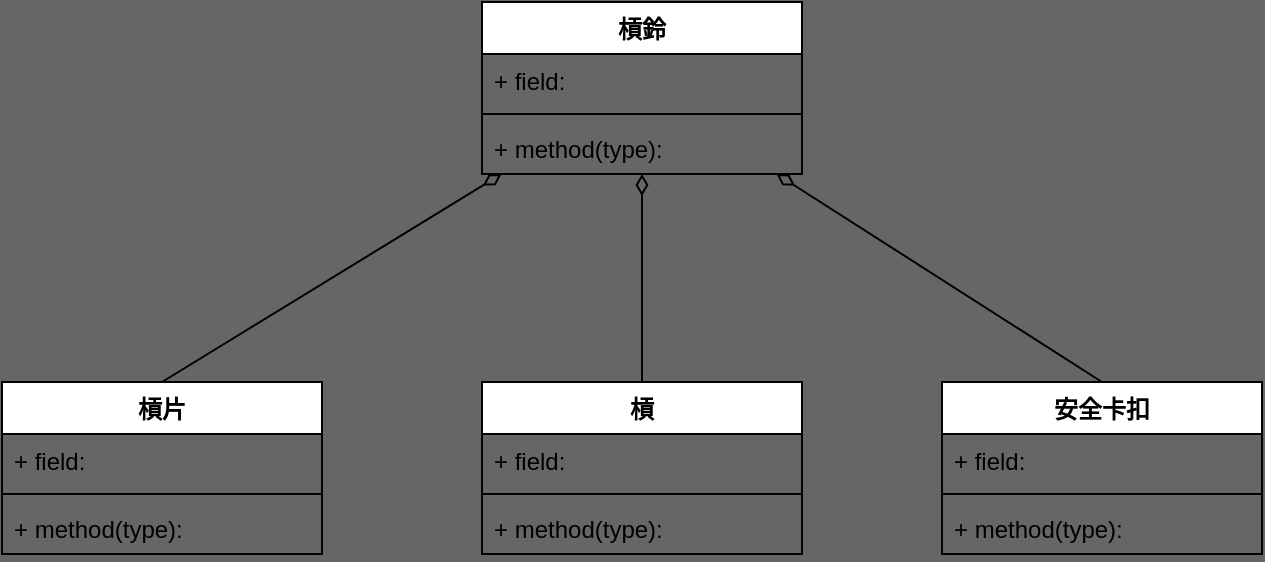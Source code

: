 <mxfile>
    <diagram name="聚合" id="b5b7bab2-c9e2-2cf4-8b2a-24fd1a2a6d21">
        <mxGraphModel dx="820" dy="396" grid="1" gridSize="10" guides="1" tooltips="1" connect="1" arrows="1" fold="1" page="1" pageScale="1" pageWidth="827" pageHeight="1169" background="#666666" math="0" shadow="0">
            <root>
                <mxCell id="0"/>
                <mxCell id="1" parent="0"/>
                <mxCell id="Ud3K8VkBxeh35dExJ0qn-1" value="槓鈴" style="swimlane;fontStyle=1;align=center;verticalAlign=top;childLayout=stackLayout;horizontal=1;startSize=26;horizontalStack=0;resizeParent=1;resizeParentMax=0;resizeLast=0;collapsible=1;marginBottom=0;" parent="1" vertex="1">
                    <mxGeometry x="280" y="70" width="160" height="86" as="geometry"/>
                </mxCell>
                <mxCell id="Ud3K8VkBxeh35dExJ0qn-2" value="+ field:  " style="text;strokeColor=none;fillColor=none;align=left;verticalAlign=top;spacingLeft=4;spacingRight=4;overflow=hidden;rotatable=0;points=[[0,0.5],[1,0.5]];portConstraint=eastwest;" parent="Ud3K8VkBxeh35dExJ0qn-1" vertex="1">
                    <mxGeometry y="26" width="160" height="26" as="geometry"/>
                </mxCell>
                <mxCell id="Ud3K8VkBxeh35dExJ0qn-3" value="" style="line;strokeWidth=1;fillColor=none;align=left;verticalAlign=middle;spacingTop=-1;spacingLeft=3;spacingRight=3;rotatable=0;labelPosition=right;points=[];portConstraint=eastwest;" parent="Ud3K8VkBxeh35dExJ0qn-1" vertex="1">
                    <mxGeometry y="52" width="160" height="8" as="geometry"/>
                </mxCell>
                <mxCell id="Ud3K8VkBxeh35dExJ0qn-4" value="+ method(type): " style="text;strokeColor=none;fillColor=none;align=left;verticalAlign=top;spacingLeft=4;spacingRight=4;overflow=hidden;rotatable=0;points=[[0,0.5],[1,0.5]];portConstraint=eastwest;" parent="Ud3K8VkBxeh35dExJ0qn-1" vertex="1">
                    <mxGeometry y="60" width="160" height="26" as="geometry"/>
                </mxCell>
                <mxCell id="Ud3K8VkBxeh35dExJ0qn-5" value="槓" style="swimlane;fontStyle=1;align=center;verticalAlign=top;childLayout=stackLayout;horizontal=1;startSize=26;horizontalStack=0;resizeParent=1;resizeParentMax=0;resizeLast=0;collapsible=1;marginBottom=0;" parent="1" vertex="1">
                    <mxGeometry x="280" y="260" width="160" height="86" as="geometry"/>
                </mxCell>
                <mxCell id="Ud3K8VkBxeh35dExJ0qn-6" value="+ field:  " style="text;strokeColor=none;fillColor=none;align=left;verticalAlign=top;spacingLeft=4;spacingRight=4;overflow=hidden;rotatable=0;points=[[0,0.5],[1,0.5]];portConstraint=eastwest;" parent="Ud3K8VkBxeh35dExJ0qn-5" vertex="1">
                    <mxGeometry y="26" width="160" height="26" as="geometry"/>
                </mxCell>
                <mxCell id="Ud3K8VkBxeh35dExJ0qn-7" value="" style="line;strokeWidth=1;fillColor=none;align=left;verticalAlign=middle;spacingTop=-1;spacingLeft=3;spacingRight=3;rotatable=0;labelPosition=right;points=[];portConstraint=eastwest;" parent="Ud3K8VkBxeh35dExJ0qn-5" vertex="1">
                    <mxGeometry y="52" width="160" height="8" as="geometry"/>
                </mxCell>
                <mxCell id="Ud3K8VkBxeh35dExJ0qn-8" value="+ method(type): " style="text;strokeColor=none;fillColor=none;align=left;verticalAlign=top;spacingLeft=4;spacingRight=4;overflow=hidden;rotatable=0;points=[[0,0.5],[1,0.5]];portConstraint=eastwest;" parent="Ud3K8VkBxeh35dExJ0qn-5" vertex="1">
                    <mxGeometry y="60" width="160" height="26" as="geometry"/>
                </mxCell>
                <mxCell id="Ud3K8VkBxeh35dExJ0qn-9" value="安全卡扣" style="swimlane;fontStyle=1;align=center;verticalAlign=top;childLayout=stackLayout;horizontal=1;startSize=26;horizontalStack=0;resizeParent=1;resizeParentMax=0;resizeLast=0;collapsible=1;marginBottom=0;" parent="1" vertex="1">
                    <mxGeometry x="510" y="260" width="160" height="86" as="geometry"/>
                </mxCell>
                <mxCell id="Ud3K8VkBxeh35dExJ0qn-10" value="+ field:  " style="text;strokeColor=none;fillColor=none;align=left;verticalAlign=top;spacingLeft=4;spacingRight=4;overflow=hidden;rotatable=0;points=[[0,0.5],[1,0.5]];portConstraint=eastwest;" parent="Ud3K8VkBxeh35dExJ0qn-9" vertex="1">
                    <mxGeometry y="26" width="160" height="26" as="geometry"/>
                </mxCell>
                <mxCell id="Ud3K8VkBxeh35dExJ0qn-11" value="" style="line;strokeWidth=1;fillColor=none;align=left;verticalAlign=middle;spacingTop=-1;spacingLeft=3;spacingRight=3;rotatable=0;labelPosition=right;points=[];portConstraint=eastwest;" parent="Ud3K8VkBxeh35dExJ0qn-9" vertex="1">
                    <mxGeometry y="52" width="160" height="8" as="geometry"/>
                </mxCell>
                <mxCell id="Ud3K8VkBxeh35dExJ0qn-12" value="+ method(type): " style="text;strokeColor=none;fillColor=none;align=left;verticalAlign=top;spacingLeft=4;spacingRight=4;overflow=hidden;rotatable=0;points=[[0,0.5],[1,0.5]];portConstraint=eastwest;" parent="Ud3K8VkBxeh35dExJ0qn-9" vertex="1">
                    <mxGeometry y="60" width="160" height="26" as="geometry"/>
                </mxCell>
                <mxCell id="Ud3K8VkBxeh35dExJ0qn-13" value="槓片" style="swimlane;fontStyle=1;align=center;verticalAlign=top;childLayout=stackLayout;horizontal=1;startSize=26;horizontalStack=0;resizeParent=1;resizeParentMax=0;resizeLast=0;collapsible=1;marginBottom=0;" parent="1" vertex="1">
                    <mxGeometry x="40" y="260" width="160" height="86" as="geometry"/>
                </mxCell>
                <mxCell id="Ud3K8VkBxeh35dExJ0qn-14" value="+ field:  " style="text;strokeColor=none;fillColor=none;align=left;verticalAlign=top;spacingLeft=4;spacingRight=4;overflow=hidden;rotatable=0;points=[[0,0.5],[1,0.5]];portConstraint=eastwest;" parent="Ud3K8VkBxeh35dExJ0qn-13" vertex="1">
                    <mxGeometry y="26" width="160" height="26" as="geometry"/>
                </mxCell>
                <mxCell id="Ud3K8VkBxeh35dExJ0qn-15" value="" style="line;strokeWidth=1;fillColor=none;align=left;verticalAlign=middle;spacingTop=-1;spacingLeft=3;spacingRight=3;rotatable=0;labelPosition=right;points=[];portConstraint=eastwest;" parent="Ud3K8VkBxeh35dExJ0qn-13" vertex="1">
                    <mxGeometry y="52" width="160" height="8" as="geometry"/>
                </mxCell>
                <mxCell id="Ud3K8VkBxeh35dExJ0qn-16" value="+ method(type): " style="text;strokeColor=none;fillColor=none;align=left;verticalAlign=top;spacingLeft=4;spacingRight=4;overflow=hidden;rotatable=0;points=[[0,0.5],[1,0.5]];portConstraint=eastwest;" parent="Ud3K8VkBxeh35dExJ0qn-13" vertex="1">
                    <mxGeometry y="60" width="160" height="26" as="geometry"/>
                </mxCell>
                <mxCell id="Ud3K8VkBxeh35dExJ0qn-17" value="" style="endArrow=none;startArrow=diamondThin;endFill=0;startFill=0;html=1;verticalAlign=bottom;labelBackgroundColor=none;strokeWidth=1;startSize=8;endSize=8;entryX=0.5;entryY=0;entryDx=0;entryDy=0;" parent="1" source="Ud3K8VkBxeh35dExJ0qn-1" target="Ud3K8VkBxeh35dExJ0qn-13" edge="1">
                    <mxGeometry width="160" relative="1" as="geometry">
                        <mxPoint x="150" y="180" as="sourcePoint"/>
                        <mxPoint x="310" y="180" as="targetPoint"/>
                    </mxGeometry>
                </mxCell>
                <mxCell id="Ud3K8VkBxeh35dExJ0qn-18" value="" style="endArrow=none;startArrow=diamondThin;endFill=0;startFill=0;html=1;verticalAlign=bottom;labelBackgroundColor=none;strokeWidth=1;startSize=8;endSize=8;" parent="1" source="Ud3K8VkBxeh35dExJ0qn-1" target="Ud3K8VkBxeh35dExJ0qn-5" edge="1">
                    <mxGeometry width="160" relative="1" as="geometry">
                        <mxPoint x="290" y="162" as="sourcePoint"/>
                        <mxPoint x="130" y="240" as="targetPoint"/>
                    </mxGeometry>
                </mxCell>
                <mxCell id="Ud3K8VkBxeh35dExJ0qn-19" value="" style="endArrow=none;startArrow=diamondThin;endFill=0;startFill=0;html=1;verticalAlign=bottom;labelBackgroundColor=none;strokeWidth=1;startSize=8;endSize=8;entryX=0.5;entryY=0;entryDx=0;entryDy=0;" parent="1" source="Ud3K8VkBxeh35dExJ0qn-1" target="Ud3K8VkBxeh35dExJ0qn-9" edge="1">
                    <mxGeometry width="160" relative="1" as="geometry">
                        <mxPoint x="300" y="172" as="sourcePoint"/>
                        <mxPoint x="140" y="250" as="targetPoint"/>
                    </mxGeometry>
                </mxCell>
            </root>
        </mxGraphModel>
    </diagram>
    <diagram id="y57ESgfZo5Q0gPeMH4wc" name="組合">
        <mxGraphModel dx="820" dy="396" grid="1" gridSize="10" guides="1" tooltips="1" connect="1" arrows="1" fold="1" page="1" pageScale="1" pageWidth="827" pageHeight="1169" background="#666666" math="0" shadow="0">
            <root>
                <mxCell id="CHDtnuDMMGn6DQg8g9th-0"/>
                <mxCell id="CHDtnuDMMGn6DQg8g9th-1" parent="CHDtnuDMMGn6DQg8g9th-0"/>
                <mxCell id="yN9RHD4p28eKiTubf8LE-0" value="電腦手提包" style="swimlane;fontStyle=1;align=center;verticalAlign=top;childLayout=stackLayout;horizontal=1;startSize=26;horizontalStack=0;resizeParent=1;resizeParentMax=0;resizeLast=0;collapsible=1;marginBottom=0;" parent="CHDtnuDMMGn6DQg8g9th-1" vertex="1">
                    <mxGeometry x="280" y="70" width="160" height="86" as="geometry"/>
                </mxCell>
                <mxCell id="yN9RHD4p28eKiTubf8LE-1" value="+ field:  " style="text;strokeColor=none;fillColor=none;align=left;verticalAlign=top;spacingLeft=4;spacingRight=4;overflow=hidden;rotatable=0;points=[[0,0.5],[1,0.5]];portConstraint=eastwest;" parent="yN9RHD4p28eKiTubf8LE-0" vertex="1">
                    <mxGeometry y="26" width="160" height="26" as="geometry"/>
                </mxCell>
                <mxCell id="yN9RHD4p28eKiTubf8LE-2" value="" style="line;strokeWidth=1;fillColor=none;align=left;verticalAlign=middle;spacingTop=-1;spacingLeft=3;spacingRight=3;rotatable=0;labelPosition=right;points=[];portConstraint=eastwest;" parent="yN9RHD4p28eKiTubf8LE-0" vertex="1">
                    <mxGeometry y="52" width="160" height="8" as="geometry"/>
                </mxCell>
                <mxCell id="yN9RHD4p28eKiTubf8LE-3" value="+ method(type): " style="text;strokeColor=none;fillColor=none;align=left;verticalAlign=top;spacingLeft=4;spacingRight=4;overflow=hidden;rotatable=0;points=[[0,0.5],[1,0.5]];portConstraint=eastwest;" parent="yN9RHD4p28eKiTubf8LE-0" vertex="1">
                    <mxGeometry y="60" width="160" height="26" as="geometry"/>
                </mxCell>
                <mxCell id="yN9RHD4p28eKiTubf8LE-4" value="" style="endArrow=none;startArrow=diamondThin;endFill=0;startFill=1;html=1;verticalAlign=bottom;labelBackgroundColor=none;strokeWidth=1;startSize=8;endSize=8;entryX=0.5;entryY=0;entryDx=0;entryDy=0;" parent="CHDtnuDMMGn6DQg8g9th-1" source="yN9RHD4p28eKiTubf8LE-0" target="TcgGEIFI99W_NfGd1uCI-0" edge="1">
                    <mxGeometry width="160" relative="1" as="geometry">
                        <mxPoint x="290" y="162" as="sourcePoint"/>
                        <mxPoint x="360" y="260" as="targetPoint"/>
                    </mxGeometry>
                </mxCell>
                <mxCell id="TcgGEIFI99W_NfGd1uCI-0" value="握把" style="swimlane;fontStyle=1;align=center;verticalAlign=top;childLayout=stackLayout;horizontal=1;startSize=26;horizontalStack=0;resizeParent=1;resizeParentMax=0;resizeLast=0;collapsible=1;marginBottom=0;" parent="CHDtnuDMMGn6DQg8g9th-1" vertex="1">
                    <mxGeometry x="150" y="260" width="160" height="86" as="geometry"/>
                </mxCell>
                <mxCell id="TcgGEIFI99W_NfGd1uCI-1" value="+ field:  " style="text;strokeColor=none;fillColor=none;align=left;verticalAlign=top;spacingLeft=4;spacingRight=4;overflow=hidden;rotatable=0;points=[[0,0.5],[1,0.5]];portConstraint=eastwest;" parent="TcgGEIFI99W_NfGd1uCI-0" vertex="1">
                    <mxGeometry y="26" width="160" height="26" as="geometry"/>
                </mxCell>
                <mxCell id="TcgGEIFI99W_NfGd1uCI-2" value="" style="line;strokeWidth=1;fillColor=none;align=left;verticalAlign=middle;spacingTop=-1;spacingLeft=3;spacingRight=3;rotatable=0;labelPosition=right;points=[];portConstraint=eastwest;" parent="TcgGEIFI99W_NfGd1uCI-0" vertex="1">
                    <mxGeometry y="52" width="160" height="8" as="geometry"/>
                </mxCell>
                <mxCell id="TcgGEIFI99W_NfGd1uCI-3" value="+ method(type): " style="text;strokeColor=none;fillColor=none;align=left;verticalAlign=top;spacingLeft=4;spacingRight=4;overflow=hidden;rotatable=0;points=[[0,0.5],[1,0.5]];portConstraint=eastwest;" parent="TcgGEIFI99W_NfGd1uCI-0" vertex="1">
                    <mxGeometry y="60" width="160" height="26" as="geometry"/>
                </mxCell>
                <mxCell id="TcgGEIFI99W_NfGd1uCI-4" value="" style="endArrow=none;startArrow=diamondThin;endFill=0;startFill=1;html=1;verticalAlign=bottom;labelBackgroundColor=none;strokeWidth=1;startSize=8;endSize=8;entryX=0.5;entryY=0;entryDx=0;entryDy=0;" parent="CHDtnuDMMGn6DQg8g9th-1" source="yN9RHD4p28eKiTubf8LE-0" target="TcgGEIFI99W_NfGd1uCI-5" edge="1">
                    <mxGeometry width="160" relative="1" as="geometry">
                        <mxPoint x="470.748" y="156" as="sourcePoint"/>
                        <mxPoint x="400" y="260" as="targetPoint"/>
                    </mxGeometry>
                </mxCell>
                <mxCell id="TcgGEIFI99W_NfGd1uCI-5" value="皮層" style="swimlane;fontStyle=1;align=center;verticalAlign=top;childLayout=stackLayout;horizontal=1;startSize=26;horizontalStack=0;resizeParent=1;resizeParentMax=0;resizeLast=0;collapsible=1;marginBottom=0;" parent="CHDtnuDMMGn6DQg8g9th-1" vertex="1">
                    <mxGeometry x="414" y="260" width="160" height="86" as="geometry"/>
                </mxCell>
                <mxCell id="TcgGEIFI99W_NfGd1uCI-6" value="+ field:  " style="text;strokeColor=none;fillColor=none;align=left;verticalAlign=top;spacingLeft=4;spacingRight=4;overflow=hidden;rotatable=0;points=[[0,0.5],[1,0.5]];portConstraint=eastwest;" parent="TcgGEIFI99W_NfGd1uCI-5" vertex="1">
                    <mxGeometry y="26" width="160" height="26" as="geometry"/>
                </mxCell>
                <mxCell id="TcgGEIFI99W_NfGd1uCI-7" value="" style="line;strokeWidth=1;fillColor=none;align=left;verticalAlign=middle;spacingTop=-1;spacingLeft=3;spacingRight=3;rotatable=0;labelPosition=right;points=[];portConstraint=eastwest;" parent="TcgGEIFI99W_NfGd1uCI-5" vertex="1">
                    <mxGeometry y="52" width="160" height="8" as="geometry"/>
                </mxCell>
                <mxCell id="TcgGEIFI99W_NfGd1uCI-8" value="+ method(type): " style="text;strokeColor=none;fillColor=none;align=left;verticalAlign=top;spacingLeft=4;spacingRight=4;overflow=hidden;rotatable=0;points=[[0,0.5],[1,0.5]];portConstraint=eastwest;" parent="TcgGEIFI99W_NfGd1uCI-5" vertex="1">
                    <mxGeometry y="60" width="160" height="26" as="geometry"/>
                </mxCell>
                <mxCell id="TcgGEIFI99W_NfGd1uCI-9" value="扣子" style="swimlane;fontStyle=1;align=center;verticalAlign=top;childLayout=stackLayout;horizontal=1;startSize=26;horizontalStack=0;resizeParent=1;resizeParentMax=0;resizeLast=0;collapsible=1;marginBottom=0;" parent="CHDtnuDMMGn6DQg8g9th-1" vertex="1">
                    <mxGeometry x="280" y="440" width="160" height="86" as="geometry"/>
                </mxCell>
                <mxCell id="TcgGEIFI99W_NfGd1uCI-10" value="+ field:  " style="text;strokeColor=none;fillColor=none;align=left;verticalAlign=top;spacingLeft=4;spacingRight=4;overflow=hidden;rotatable=0;points=[[0,0.5],[1,0.5]];portConstraint=eastwest;" parent="TcgGEIFI99W_NfGd1uCI-9" vertex="1">
                    <mxGeometry y="26" width="160" height="26" as="geometry"/>
                </mxCell>
                <mxCell id="TcgGEIFI99W_NfGd1uCI-11" value="" style="line;strokeWidth=1;fillColor=none;align=left;verticalAlign=middle;spacingTop=-1;spacingLeft=3;spacingRight=3;rotatable=0;labelPosition=right;points=[];portConstraint=eastwest;" parent="TcgGEIFI99W_NfGd1uCI-9" vertex="1">
                    <mxGeometry y="52" width="160" height="8" as="geometry"/>
                </mxCell>
                <mxCell id="TcgGEIFI99W_NfGd1uCI-12" value="+ method(type): " style="text;strokeColor=none;fillColor=none;align=left;verticalAlign=top;spacingLeft=4;spacingRight=4;overflow=hidden;rotatable=0;points=[[0,0.5],[1,0.5]];portConstraint=eastwest;" parent="TcgGEIFI99W_NfGd1uCI-9" vertex="1">
                    <mxGeometry y="60" width="160" height="26" as="geometry"/>
                </mxCell>
                <mxCell id="TcgGEIFI99W_NfGd1uCI-13" value="拉鍊" style="swimlane;fontStyle=1;align=center;verticalAlign=top;childLayout=stackLayout;horizontal=1;startSize=26;horizontalStack=0;resizeParent=1;resizeParentMax=0;resizeLast=0;collapsible=1;marginBottom=0;" parent="CHDtnuDMMGn6DQg8g9th-1" vertex="1">
                    <mxGeometry x="540" y="440" width="160" height="86" as="geometry"/>
                </mxCell>
                <mxCell id="TcgGEIFI99W_NfGd1uCI-14" value="+ field:  " style="text;strokeColor=none;fillColor=none;align=left;verticalAlign=top;spacingLeft=4;spacingRight=4;overflow=hidden;rotatable=0;points=[[0,0.5],[1,0.5]];portConstraint=eastwest;" parent="TcgGEIFI99W_NfGd1uCI-13" vertex="1">
                    <mxGeometry y="26" width="160" height="26" as="geometry"/>
                </mxCell>
                <mxCell id="TcgGEIFI99W_NfGd1uCI-15" value="" style="line;strokeWidth=1;fillColor=none;align=left;verticalAlign=middle;spacingTop=-1;spacingLeft=3;spacingRight=3;rotatable=0;labelPosition=right;points=[];portConstraint=eastwest;" parent="TcgGEIFI99W_NfGd1uCI-13" vertex="1">
                    <mxGeometry y="52" width="160" height="8" as="geometry"/>
                </mxCell>
                <mxCell id="TcgGEIFI99W_NfGd1uCI-16" value="+ method(type): " style="text;strokeColor=none;fillColor=none;align=left;verticalAlign=top;spacingLeft=4;spacingRight=4;overflow=hidden;rotatable=0;points=[[0,0.5],[1,0.5]];portConstraint=eastwest;" parent="TcgGEIFI99W_NfGd1uCI-13" vertex="1">
                    <mxGeometry y="60" width="160" height="26" as="geometry"/>
                </mxCell>
                <mxCell id="TcgGEIFI99W_NfGd1uCI-17" value="" style="endArrow=none;startArrow=diamondThin;endFill=0;startFill=1;html=1;verticalAlign=bottom;labelBackgroundColor=none;strokeWidth=1;startSize=8;endSize=8;entryX=0.5;entryY=0;entryDx=0;entryDy=0;" parent="CHDtnuDMMGn6DQg8g9th-1" source="TcgGEIFI99W_NfGd1uCI-5" target="TcgGEIFI99W_NfGd1uCI-9" edge="1">
                    <mxGeometry width="160" relative="1" as="geometry">
                        <mxPoint x="409.197" y="166" as="sourcePoint"/>
                        <mxPoint x="504" y="270" as="targetPoint"/>
                    </mxGeometry>
                </mxCell>
                <mxCell id="TcgGEIFI99W_NfGd1uCI-18" value="" style="endArrow=none;startArrow=diamondThin;endFill=0;startFill=1;html=1;verticalAlign=bottom;labelBackgroundColor=none;strokeWidth=1;startSize=8;endSize=8;entryX=0.5;entryY=0;entryDx=0;entryDy=0;" parent="CHDtnuDMMGn6DQg8g9th-1" source="TcgGEIFI99W_NfGd1uCI-5" target="TcgGEIFI99W_NfGd1uCI-13" edge="1">
                    <mxGeometry width="160" relative="1" as="geometry">
                        <mxPoint x="419.197" y="176" as="sourcePoint"/>
                        <mxPoint x="514" y="280" as="targetPoint"/>
                    </mxGeometry>
                </mxCell>
            </root>
        </mxGraphModel>
    </diagram>
</mxfile>